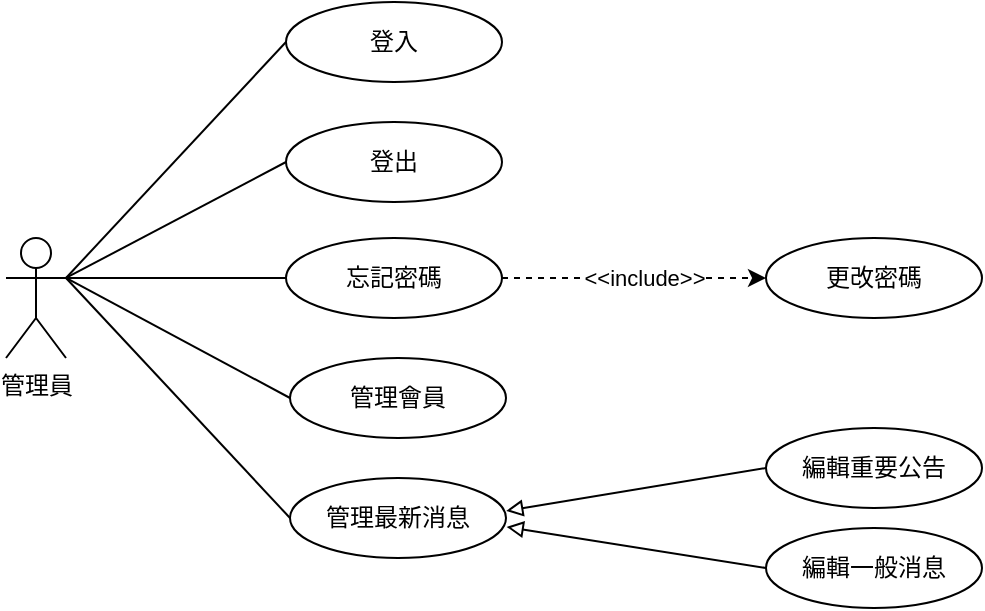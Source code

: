 <mxfile version="21.6.5" type="device">
  <diagram name="Page-1" id="SuZEew9TOA1hloKFOrxG">
    <mxGraphModel dx="1434" dy="844" grid="1" gridSize="10" guides="1" tooltips="1" connect="1" arrows="1" fold="1" page="1" pageScale="1" pageWidth="827" pageHeight="1169" math="0" shadow="0">
      <root>
        <mxCell id="0" />
        <mxCell id="1" parent="0" />
        <mxCell id="WXgjw30DrMRq_QYT7Y3j-2" value="管理員" style="shape=umlActor;verticalLabelPosition=bottom;verticalAlign=top;html=1;outlineConnect=0;" parent="1" vertex="1">
          <mxGeometry x="90" y="335" width="30" height="60" as="geometry" />
        </mxCell>
        <mxCell id="WXgjw30DrMRq_QYT7Y3j-3" style="rounded=0;orthogonalLoop=1;jettySize=auto;html=1;exitX=1;exitY=0.333;exitDx=0;exitDy=0;exitPerimeter=0;entryX=0;entryY=0.5;entryDx=0;entryDy=0;endArrow=none;endFill=0;" parent="1" source="WXgjw30DrMRq_QYT7Y3j-2" target="WXgjw30DrMRq_QYT7Y3j-8" edge="1">
          <mxGeometry relative="1" as="geometry">
            <mxPoint x="90" y="455" as="sourcePoint" />
            <mxPoint x="242" y="315" as="targetPoint" />
          </mxGeometry>
        </mxCell>
        <mxCell id="WXgjw30DrMRq_QYT7Y3j-5" style="rounded=0;orthogonalLoop=1;jettySize=auto;html=1;exitX=1;exitY=0.333;exitDx=0;exitDy=0;exitPerimeter=0;entryX=0;entryY=0.5;entryDx=0;entryDy=0;endArrow=none;endFill=0;" parent="1" source="WXgjw30DrMRq_QYT7Y3j-2" target="WXgjw30DrMRq_QYT7Y3j-15" edge="1">
          <mxGeometry relative="1" as="geometry">
            <mxPoint x="90" y="455" as="sourcePoint" />
            <mxPoint x="242" y="430" as="targetPoint" />
          </mxGeometry>
        </mxCell>
        <mxCell id="WXgjw30DrMRq_QYT7Y3j-8" value="管理會員" style="ellipse;whiteSpace=wrap;html=1;container=0;" parent="1" vertex="1">
          <mxGeometry x="232" y="395" width="108" height="40" as="geometry" />
        </mxCell>
        <mxCell id="WXgjw30DrMRq_QYT7Y3j-15" value="管理最新消息" style="ellipse;whiteSpace=wrap;html=1;container=0;" parent="1" vertex="1">
          <mxGeometry x="232" y="455" width="108" height="40" as="geometry" />
        </mxCell>
        <mxCell id="WXgjw30DrMRq_QYT7Y3j-25" value="登出" style="ellipse;whiteSpace=wrap;html=1;container=0;" parent="1" vertex="1">
          <mxGeometry x="230" y="277" width="108" height="40" as="geometry" />
        </mxCell>
        <mxCell id="WXgjw30DrMRq_QYT7Y3j-26" style="rounded=0;orthogonalLoop=1;jettySize=auto;html=1;exitX=1;exitY=0.333;exitDx=0;exitDy=0;exitPerimeter=0;entryX=0;entryY=0.5;entryDx=0;entryDy=0;endArrow=none;endFill=0;" parent="1" source="WXgjw30DrMRq_QYT7Y3j-2" target="WXgjw30DrMRq_QYT7Y3j-25" edge="1">
          <mxGeometry relative="1" as="geometry">
            <mxPoint x="140" y="465" as="sourcePoint" />
            <mxPoint x="242" y="245" as="targetPoint" />
          </mxGeometry>
        </mxCell>
        <mxCell id="WXgjw30DrMRq_QYT7Y3j-28" value="登入" style="ellipse;whiteSpace=wrap;html=1;container=0;" parent="1" vertex="1">
          <mxGeometry x="230" y="217" width="108" height="40" as="geometry" />
        </mxCell>
        <mxCell id="WXgjw30DrMRq_QYT7Y3j-30" style="rounded=0;orthogonalLoop=1;jettySize=auto;html=1;exitX=1;exitY=0.333;exitDx=0;exitDy=0;exitPerimeter=0;entryX=0;entryY=0.5;entryDx=0;entryDy=0;endArrow=none;endFill=0;" parent="1" source="WXgjw30DrMRq_QYT7Y3j-2" target="WXgjw30DrMRq_QYT7Y3j-28" edge="1">
          <mxGeometry relative="1" as="geometry">
            <mxPoint x="140" y="465" as="sourcePoint" />
            <mxPoint x="240" y="305" as="targetPoint" />
          </mxGeometry>
        </mxCell>
        <mxCell id="WXgjw30DrMRq_QYT7Y3j-31" style="rounded=0;orthogonalLoop=1;jettySize=auto;html=1;endArrow=block;endFill=0;exitX=0;exitY=0.5;exitDx=0;exitDy=0;entryX=1.001;entryY=0.411;entryDx=0;entryDy=0;entryPerimeter=0;" parent="1" source="WXgjw30DrMRq_QYT7Y3j-33" target="WXgjw30DrMRq_QYT7Y3j-15" edge="1">
          <mxGeometry relative="1" as="geometry">
            <mxPoint x="430" y="470" as="sourcePoint" />
            <mxPoint x="341" y="472" as="targetPoint" />
          </mxGeometry>
        </mxCell>
        <mxCell id="WXgjw30DrMRq_QYT7Y3j-33" value="編輯重要公告" style="ellipse;whiteSpace=wrap;html=1;container=0;" parent="1" vertex="1">
          <mxGeometry x="470" y="430" width="108" height="40" as="geometry" />
        </mxCell>
        <mxCell id="WXgjw30DrMRq_QYT7Y3j-34" style="rounded=0;orthogonalLoop=1;jettySize=auto;html=1;endArrow=block;endFill=0;exitX=0;exitY=0.5;exitDx=0;exitDy=0;entryX=1.003;entryY=0.611;entryDx=0;entryDy=0;entryPerimeter=0;" parent="1" source="WXgjw30DrMRq_QYT7Y3j-36" target="WXgjw30DrMRq_QYT7Y3j-15" edge="1">
          <mxGeometry relative="1" as="geometry">
            <mxPoint x="490" y="590" as="sourcePoint" />
            <mxPoint x="350" y="490" as="targetPoint" />
          </mxGeometry>
        </mxCell>
        <mxCell id="WXgjw30DrMRq_QYT7Y3j-36" value="編輯一般消息" style="ellipse;whiteSpace=wrap;html=1;container=0;" parent="1" vertex="1">
          <mxGeometry x="470" y="480" width="108" height="40" as="geometry" />
        </mxCell>
        <mxCell id="wSWPm3iXLJAQjEurI_lx-3" value="忘記密碼" style="ellipse;whiteSpace=wrap;html=1;container=0;" parent="1" vertex="1">
          <mxGeometry x="230" y="335" width="108" height="40" as="geometry" />
        </mxCell>
        <mxCell id="wSWPm3iXLJAQjEurI_lx-4" style="rounded=0;orthogonalLoop=1;jettySize=auto;html=1;exitX=1;exitY=0.333;exitDx=0;exitDy=0;exitPerimeter=0;entryX=0;entryY=0.5;entryDx=0;entryDy=0;endArrow=none;endFill=0;" parent="1" source="WXgjw30DrMRq_QYT7Y3j-2" target="wSWPm3iXLJAQjEurI_lx-3" edge="1">
          <mxGeometry relative="1" as="geometry">
            <mxPoint x="120" y="470" as="sourcePoint" />
            <mxPoint x="242" y="300" as="targetPoint" />
          </mxGeometry>
        </mxCell>
        <mxCell id="wSWPm3iXLJAQjEurI_lx-5" style="rounded=0;orthogonalLoop=1;jettySize=auto;html=1;endArrow=classic;endFill=1;exitX=1;exitY=0.5;exitDx=0;exitDy=0;entryX=0;entryY=0.5;entryDx=0;entryDy=0;dashed=1;" parent="1" source="wSWPm3iXLJAQjEurI_lx-3" target="wSWPm3iXLJAQjEurI_lx-6" edge="1">
          <mxGeometry relative="1" as="geometry">
            <mxPoint x="440" y="460" as="sourcePoint" />
            <mxPoint x="480" y="500" as="targetPoint" />
          </mxGeometry>
        </mxCell>
        <mxCell id="wSWPm3iXLJAQjEurI_lx-8" value="&amp;lt;&amp;lt;include&amp;gt;&amp;gt;" style="edgeLabel;html=1;align=center;verticalAlign=middle;resizable=0;points=[];" parent="wSWPm3iXLJAQjEurI_lx-5" vertex="1" connectable="0">
          <mxGeometry x="0.069" relative="1" as="geometry">
            <mxPoint as="offset" />
          </mxGeometry>
        </mxCell>
        <mxCell id="wSWPm3iXLJAQjEurI_lx-6" value="更改密碼" style="ellipse;whiteSpace=wrap;html=1;container=0;" parent="1" vertex="1">
          <mxGeometry x="470" y="335" width="108" height="40" as="geometry" />
        </mxCell>
      </root>
    </mxGraphModel>
  </diagram>
</mxfile>
